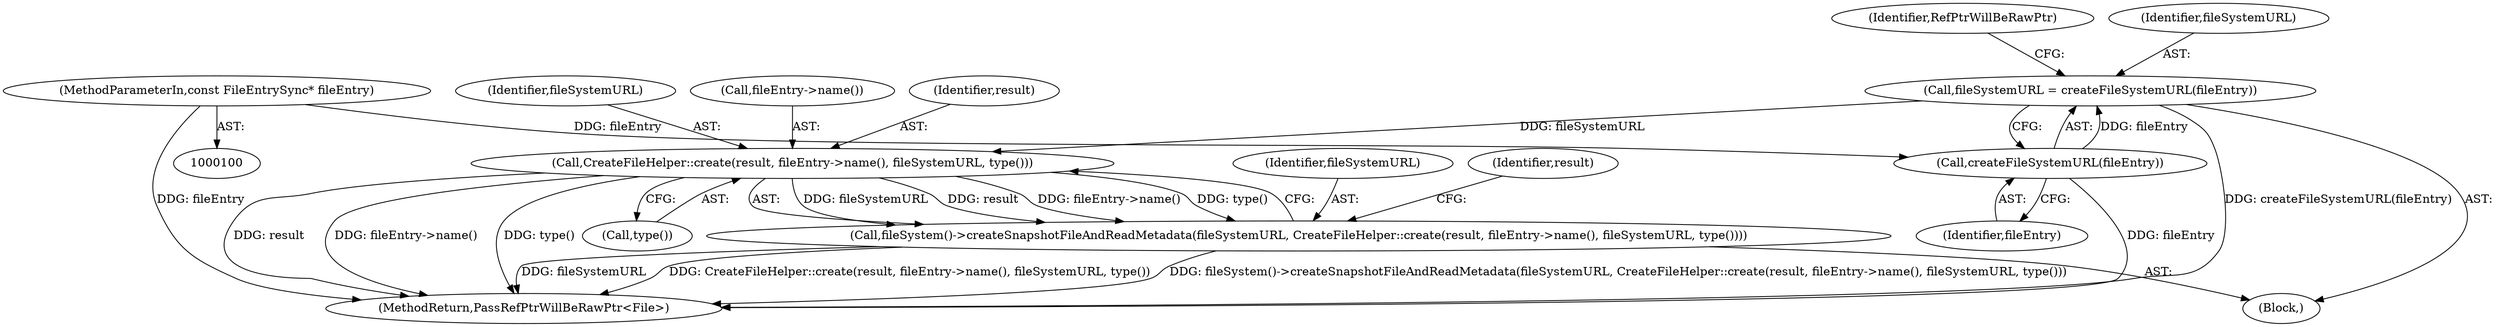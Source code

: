 digraph "0_Chrome_02c8303512ebed345011f7b545e2f418799be2f0_2@API" {
"1000105" [label="(Call,fileSystemURL = createFileSystemURL(fileEntry))"];
"1000107" [label="(Call,createFileSystemURL(fileEntry))"];
"1000101" [label="(MethodParameterIn,const FileEntrySync* fileEntry)"];
"1000117" [label="(Call,CreateFileHelper::create(result, fileEntry->name(), fileSystemURL, type()))"];
"1000115" [label="(Call,fileSystem()->createSnapshotFileAndReadMetadata(fileSystemURL, CreateFileHelper::create(result, fileEntry->name(), fileSystemURL, type())))"];
"1000120" [label="(Identifier,fileSystemURL)"];
"1000110" [label="(Identifier,RefPtrWillBeRawPtr)"];
"1000119" [label="(Call,fileEntry->name())"];
"1000106" [label="(Identifier,fileSystemURL)"];
"1000101" [label="(MethodParameterIn,const FileEntrySync* fileEntry)"];
"1000140" [label="(MethodReturn,PassRefPtrWillBeRawPtr<File>)"];
"1000115" [label="(Call,fileSystem()->createSnapshotFileAndReadMetadata(fileSystemURL, CreateFileHelper::create(result, fileEntry->name(), fileSystemURL, type())))"];
"1000107" [label="(Call,createFileSystemURL(fileEntry))"];
"1000105" [label="(Call,fileSystemURL = createFileSystemURL(fileEntry))"];
"1000117" [label="(Call,CreateFileHelper::create(result, fileEntry->name(), fileSystemURL, type()))"];
"1000108" [label="(Identifier,fileEntry)"];
"1000103" [label="(Block,)"];
"1000121" [label="(Call,type())"];
"1000116" [label="(Identifier,fileSystemURL)"];
"1000118" [label="(Identifier,result)"];
"1000124" [label="(Identifier,result)"];
"1000105" -> "1000103"  [label="AST: "];
"1000105" -> "1000107"  [label="CFG: "];
"1000106" -> "1000105"  [label="AST: "];
"1000107" -> "1000105"  [label="AST: "];
"1000110" -> "1000105"  [label="CFG: "];
"1000105" -> "1000140"  [label="DDG: createFileSystemURL(fileEntry)"];
"1000107" -> "1000105"  [label="DDG: fileEntry"];
"1000105" -> "1000117"  [label="DDG: fileSystemURL"];
"1000107" -> "1000108"  [label="CFG: "];
"1000108" -> "1000107"  [label="AST: "];
"1000107" -> "1000140"  [label="DDG: fileEntry"];
"1000101" -> "1000107"  [label="DDG: fileEntry"];
"1000101" -> "1000100"  [label="AST: "];
"1000101" -> "1000140"  [label="DDG: fileEntry"];
"1000117" -> "1000115"  [label="AST: "];
"1000117" -> "1000121"  [label="CFG: "];
"1000118" -> "1000117"  [label="AST: "];
"1000119" -> "1000117"  [label="AST: "];
"1000120" -> "1000117"  [label="AST: "];
"1000121" -> "1000117"  [label="AST: "];
"1000115" -> "1000117"  [label="CFG: "];
"1000117" -> "1000140"  [label="DDG: result"];
"1000117" -> "1000140"  [label="DDG: fileEntry->name()"];
"1000117" -> "1000140"  [label="DDG: type()"];
"1000117" -> "1000115"  [label="DDG: fileSystemURL"];
"1000117" -> "1000115"  [label="DDG: result"];
"1000117" -> "1000115"  [label="DDG: fileEntry->name()"];
"1000117" -> "1000115"  [label="DDG: type()"];
"1000115" -> "1000103"  [label="AST: "];
"1000116" -> "1000115"  [label="AST: "];
"1000124" -> "1000115"  [label="CFG: "];
"1000115" -> "1000140"  [label="DDG: CreateFileHelper::create(result, fileEntry->name(), fileSystemURL, type())"];
"1000115" -> "1000140"  [label="DDG: fileSystem()->createSnapshotFileAndReadMetadata(fileSystemURL, CreateFileHelper::create(result, fileEntry->name(), fileSystemURL, type()))"];
"1000115" -> "1000140"  [label="DDG: fileSystemURL"];
}
